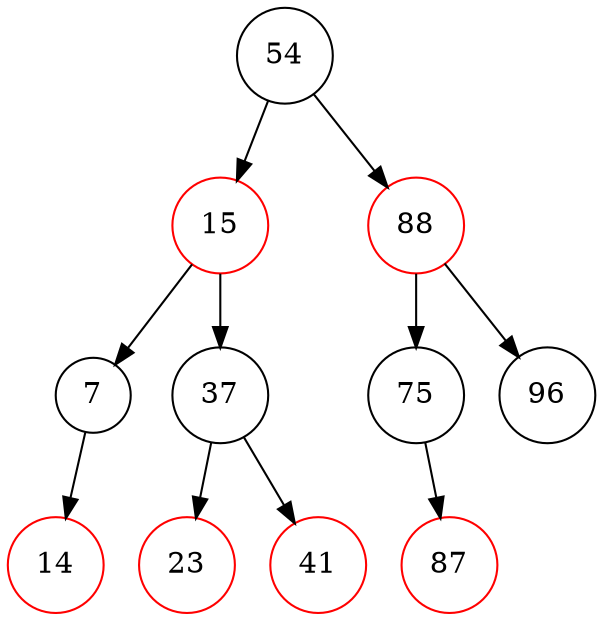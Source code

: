 digraph RBTree {
    node [shape=circle];
    "54" [color=black];
    "54" -> "15";
    "15" [color=red];
    "15" -> "7";
    "7" [color=black];
    "7" -> "14";
    "14" [color=red];
    "15" -> "37";
    "37" [color=black];
    "37" -> "23";
    "23" [color=red];
    "37" -> "41";
    "41" [color=red];
    "54" -> "88";
    "88" [color=red];
    "88" -> "75";
    "75" [color=black];
    "75" -> "87";
    "87" [color=red];
    "88" -> "96";
    "96" [color=black];
}
